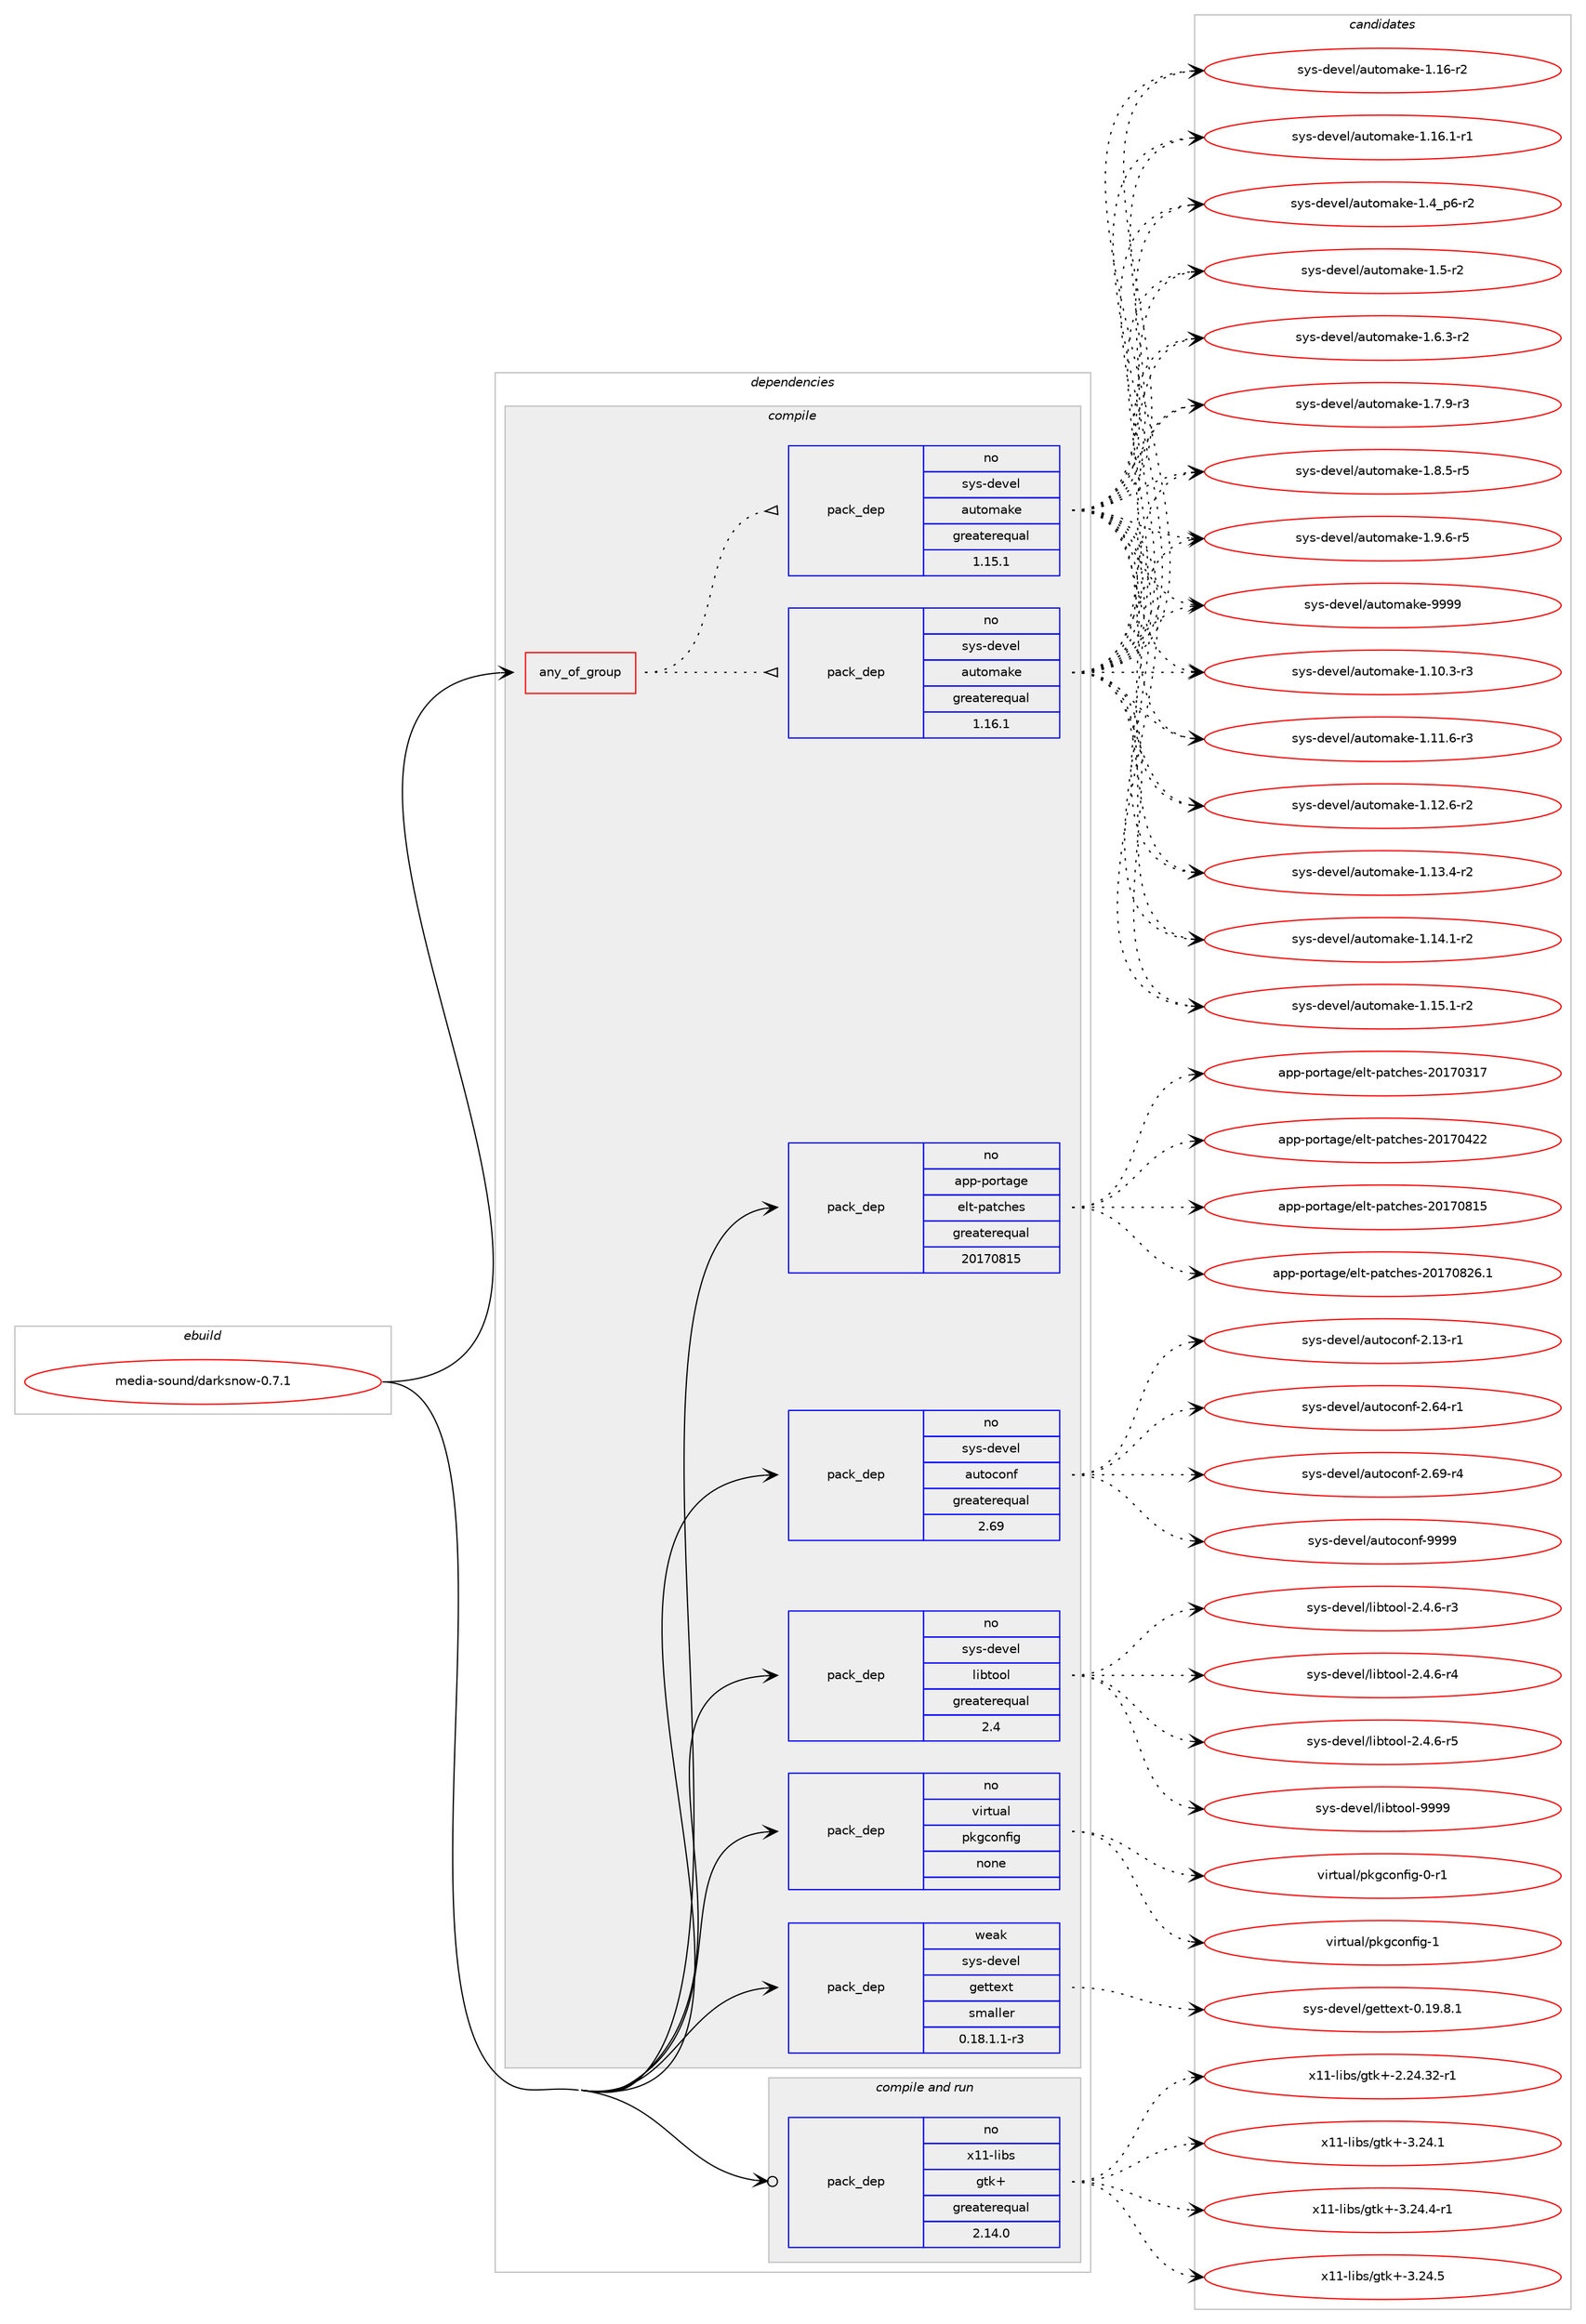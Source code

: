 digraph prolog {

# *************
# Graph options
# *************

newrank=true;
concentrate=true;
compound=true;
graph [rankdir=LR,fontname=Helvetica,fontsize=10,ranksep=1.5];#, ranksep=2.5, nodesep=0.2];
edge  [arrowhead=vee];
node  [fontname=Helvetica,fontsize=10];

# **********
# The ebuild
# **********

subgraph cluster_leftcol {
color=gray;
rank=same;
label=<<i>ebuild</i>>;
id [label="media-sound/darksnow-0.7.1", color=red, width=4, href="../media-sound/darksnow-0.7.1.svg"];
}

# ****************
# The dependencies
# ****************

subgraph cluster_midcol {
color=gray;
label=<<i>dependencies</i>>;
subgraph cluster_compile {
fillcolor="#eeeeee";
style=filled;
label=<<i>compile</i>>;
subgraph any25445 {
dependency1625389 [label=<<TABLE BORDER="0" CELLBORDER="1" CELLSPACING="0" CELLPADDING="4"><TR><TD CELLPADDING="10">any_of_group</TD></TR></TABLE>>, shape=none, color=red];subgraph pack1162101 {
dependency1625390 [label=<<TABLE BORDER="0" CELLBORDER="1" CELLSPACING="0" CELLPADDING="4" WIDTH="220"><TR><TD ROWSPAN="6" CELLPADDING="30">pack_dep</TD></TR><TR><TD WIDTH="110">no</TD></TR><TR><TD>sys-devel</TD></TR><TR><TD>automake</TD></TR><TR><TD>greaterequal</TD></TR><TR><TD>1.16.1</TD></TR></TABLE>>, shape=none, color=blue];
}
dependency1625389:e -> dependency1625390:w [weight=20,style="dotted",arrowhead="oinv"];
subgraph pack1162102 {
dependency1625391 [label=<<TABLE BORDER="0" CELLBORDER="1" CELLSPACING="0" CELLPADDING="4" WIDTH="220"><TR><TD ROWSPAN="6" CELLPADDING="30">pack_dep</TD></TR><TR><TD WIDTH="110">no</TD></TR><TR><TD>sys-devel</TD></TR><TR><TD>automake</TD></TR><TR><TD>greaterequal</TD></TR><TR><TD>1.15.1</TD></TR></TABLE>>, shape=none, color=blue];
}
dependency1625389:e -> dependency1625391:w [weight=20,style="dotted",arrowhead="oinv"];
}
id:e -> dependency1625389:w [weight=20,style="solid",arrowhead="vee"];
subgraph pack1162103 {
dependency1625392 [label=<<TABLE BORDER="0" CELLBORDER="1" CELLSPACING="0" CELLPADDING="4" WIDTH="220"><TR><TD ROWSPAN="6" CELLPADDING="30">pack_dep</TD></TR><TR><TD WIDTH="110">no</TD></TR><TR><TD>app-portage</TD></TR><TR><TD>elt-patches</TD></TR><TR><TD>greaterequal</TD></TR><TR><TD>20170815</TD></TR></TABLE>>, shape=none, color=blue];
}
id:e -> dependency1625392:w [weight=20,style="solid",arrowhead="vee"];
subgraph pack1162104 {
dependency1625393 [label=<<TABLE BORDER="0" CELLBORDER="1" CELLSPACING="0" CELLPADDING="4" WIDTH="220"><TR><TD ROWSPAN="6" CELLPADDING="30">pack_dep</TD></TR><TR><TD WIDTH="110">no</TD></TR><TR><TD>sys-devel</TD></TR><TR><TD>autoconf</TD></TR><TR><TD>greaterequal</TD></TR><TR><TD>2.69</TD></TR></TABLE>>, shape=none, color=blue];
}
id:e -> dependency1625393:w [weight=20,style="solid",arrowhead="vee"];
subgraph pack1162105 {
dependency1625394 [label=<<TABLE BORDER="0" CELLBORDER="1" CELLSPACING="0" CELLPADDING="4" WIDTH="220"><TR><TD ROWSPAN="6" CELLPADDING="30">pack_dep</TD></TR><TR><TD WIDTH="110">no</TD></TR><TR><TD>sys-devel</TD></TR><TR><TD>libtool</TD></TR><TR><TD>greaterequal</TD></TR><TR><TD>2.4</TD></TR></TABLE>>, shape=none, color=blue];
}
id:e -> dependency1625394:w [weight=20,style="solid",arrowhead="vee"];
subgraph pack1162106 {
dependency1625395 [label=<<TABLE BORDER="0" CELLBORDER="1" CELLSPACING="0" CELLPADDING="4" WIDTH="220"><TR><TD ROWSPAN="6" CELLPADDING="30">pack_dep</TD></TR><TR><TD WIDTH="110">no</TD></TR><TR><TD>virtual</TD></TR><TR><TD>pkgconfig</TD></TR><TR><TD>none</TD></TR><TR><TD></TD></TR></TABLE>>, shape=none, color=blue];
}
id:e -> dependency1625395:w [weight=20,style="solid",arrowhead="vee"];
subgraph pack1162107 {
dependency1625396 [label=<<TABLE BORDER="0" CELLBORDER="1" CELLSPACING="0" CELLPADDING="4" WIDTH="220"><TR><TD ROWSPAN="6" CELLPADDING="30">pack_dep</TD></TR><TR><TD WIDTH="110">weak</TD></TR><TR><TD>sys-devel</TD></TR><TR><TD>gettext</TD></TR><TR><TD>smaller</TD></TR><TR><TD>0.18.1.1-r3</TD></TR></TABLE>>, shape=none, color=blue];
}
id:e -> dependency1625396:w [weight=20,style="solid",arrowhead="vee"];
}
subgraph cluster_compileandrun {
fillcolor="#eeeeee";
style=filled;
label=<<i>compile and run</i>>;
subgraph pack1162108 {
dependency1625397 [label=<<TABLE BORDER="0" CELLBORDER="1" CELLSPACING="0" CELLPADDING="4" WIDTH="220"><TR><TD ROWSPAN="6" CELLPADDING="30">pack_dep</TD></TR><TR><TD WIDTH="110">no</TD></TR><TR><TD>x11-libs</TD></TR><TR><TD>gtk+</TD></TR><TR><TD>greaterequal</TD></TR><TR><TD>2.14.0</TD></TR></TABLE>>, shape=none, color=blue];
}
id:e -> dependency1625397:w [weight=20,style="solid",arrowhead="odotvee"];
}
subgraph cluster_run {
fillcolor="#eeeeee";
style=filled;
label=<<i>run</i>>;
}
}

# **************
# The candidates
# **************

subgraph cluster_choices {
rank=same;
color=gray;
label=<<i>candidates</i>>;

subgraph choice1162101 {
color=black;
nodesep=1;
choice11512111545100101118101108479711711611110997107101454946494846514511451 [label="sys-devel/automake-1.10.3-r3", color=red, width=4,href="../sys-devel/automake-1.10.3-r3.svg"];
choice11512111545100101118101108479711711611110997107101454946494946544511451 [label="sys-devel/automake-1.11.6-r3", color=red, width=4,href="../sys-devel/automake-1.11.6-r3.svg"];
choice11512111545100101118101108479711711611110997107101454946495046544511450 [label="sys-devel/automake-1.12.6-r2", color=red, width=4,href="../sys-devel/automake-1.12.6-r2.svg"];
choice11512111545100101118101108479711711611110997107101454946495146524511450 [label="sys-devel/automake-1.13.4-r2", color=red, width=4,href="../sys-devel/automake-1.13.4-r2.svg"];
choice11512111545100101118101108479711711611110997107101454946495246494511450 [label="sys-devel/automake-1.14.1-r2", color=red, width=4,href="../sys-devel/automake-1.14.1-r2.svg"];
choice11512111545100101118101108479711711611110997107101454946495346494511450 [label="sys-devel/automake-1.15.1-r2", color=red, width=4,href="../sys-devel/automake-1.15.1-r2.svg"];
choice1151211154510010111810110847971171161111099710710145494649544511450 [label="sys-devel/automake-1.16-r2", color=red, width=4,href="../sys-devel/automake-1.16-r2.svg"];
choice11512111545100101118101108479711711611110997107101454946495446494511449 [label="sys-devel/automake-1.16.1-r1", color=red, width=4,href="../sys-devel/automake-1.16.1-r1.svg"];
choice115121115451001011181011084797117116111109971071014549465295112544511450 [label="sys-devel/automake-1.4_p6-r2", color=red, width=4,href="../sys-devel/automake-1.4_p6-r2.svg"];
choice11512111545100101118101108479711711611110997107101454946534511450 [label="sys-devel/automake-1.5-r2", color=red, width=4,href="../sys-devel/automake-1.5-r2.svg"];
choice115121115451001011181011084797117116111109971071014549465446514511450 [label="sys-devel/automake-1.6.3-r2", color=red, width=4,href="../sys-devel/automake-1.6.3-r2.svg"];
choice115121115451001011181011084797117116111109971071014549465546574511451 [label="sys-devel/automake-1.7.9-r3", color=red, width=4,href="../sys-devel/automake-1.7.9-r3.svg"];
choice115121115451001011181011084797117116111109971071014549465646534511453 [label="sys-devel/automake-1.8.5-r5", color=red, width=4,href="../sys-devel/automake-1.8.5-r5.svg"];
choice115121115451001011181011084797117116111109971071014549465746544511453 [label="sys-devel/automake-1.9.6-r5", color=red, width=4,href="../sys-devel/automake-1.9.6-r5.svg"];
choice115121115451001011181011084797117116111109971071014557575757 [label="sys-devel/automake-9999", color=red, width=4,href="../sys-devel/automake-9999.svg"];
dependency1625390:e -> choice11512111545100101118101108479711711611110997107101454946494846514511451:w [style=dotted,weight="100"];
dependency1625390:e -> choice11512111545100101118101108479711711611110997107101454946494946544511451:w [style=dotted,weight="100"];
dependency1625390:e -> choice11512111545100101118101108479711711611110997107101454946495046544511450:w [style=dotted,weight="100"];
dependency1625390:e -> choice11512111545100101118101108479711711611110997107101454946495146524511450:w [style=dotted,weight="100"];
dependency1625390:e -> choice11512111545100101118101108479711711611110997107101454946495246494511450:w [style=dotted,weight="100"];
dependency1625390:e -> choice11512111545100101118101108479711711611110997107101454946495346494511450:w [style=dotted,weight="100"];
dependency1625390:e -> choice1151211154510010111810110847971171161111099710710145494649544511450:w [style=dotted,weight="100"];
dependency1625390:e -> choice11512111545100101118101108479711711611110997107101454946495446494511449:w [style=dotted,weight="100"];
dependency1625390:e -> choice115121115451001011181011084797117116111109971071014549465295112544511450:w [style=dotted,weight="100"];
dependency1625390:e -> choice11512111545100101118101108479711711611110997107101454946534511450:w [style=dotted,weight="100"];
dependency1625390:e -> choice115121115451001011181011084797117116111109971071014549465446514511450:w [style=dotted,weight="100"];
dependency1625390:e -> choice115121115451001011181011084797117116111109971071014549465546574511451:w [style=dotted,weight="100"];
dependency1625390:e -> choice115121115451001011181011084797117116111109971071014549465646534511453:w [style=dotted,weight="100"];
dependency1625390:e -> choice115121115451001011181011084797117116111109971071014549465746544511453:w [style=dotted,weight="100"];
dependency1625390:e -> choice115121115451001011181011084797117116111109971071014557575757:w [style=dotted,weight="100"];
}
subgraph choice1162102 {
color=black;
nodesep=1;
choice11512111545100101118101108479711711611110997107101454946494846514511451 [label="sys-devel/automake-1.10.3-r3", color=red, width=4,href="../sys-devel/automake-1.10.3-r3.svg"];
choice11512111545100101118101108479711711611110997107101454946494946544511451 [label="sys-devel/automake-1.11.6-r3", color=red, width=4,href="../sys-devel/automake-1.11.6-r3.svg"];
choice11512111545100101118101108479711711611110997107101454946495046544511450 [label="sys-devel/automake-1.12.6-r2", color=red, width=4,href="../sys-devel/automake-1.12.6-r2.svg"];
choice11512111545100101118101108479711711611110997107101454946495146524511450 [label="sys-devel/automake-1.13.4-r2", color=red, width=4,href="../sys-devel/automake-1.13.4-r2.svg"];
choice11512111545100101118101108479711711611110997107101454946495246494511450 [label="sys-devel/automake-1.14.1-r2", color=red, width=4,href="../sys-devel/automake-1.14.1-r2.svg"];
choice11512111545100101118101108479711711611110997107101454946495346494511450 [label="sys-devel/automake-1.15.1-r2", color=red, width=4,href="../sys-devel/automake-1.15.1-r2.svg"];
choice1151211154510010111810110847971171161111099710710145494649544511450 [label="sys-devel/automake-1.16-r2", color=red, width=4,href="../sys-devel/automake-1.16-r2.svg"];
choice11512111545100101118101108479711711611110997107101454946495446494511449 [label="sys-devel/automake-1.16.1-r1", color=red, width=4,href="../sys-devel/automake-1.16.1-r1.svg"];
choice115121115451001011181011084797117116111109971071014549465295112544511450 [label="sys-devel/automake-1.4_p6-r2", color=red, width=4,href="../sys-devel/automake-1.4_p6-r2.svg"];
choice11512111545100101118101108479711711611110997107101454946534511450 [label="sys-devel/automake-1.5-r2", color=red, width=4,href="../sys-devel/automake-1.5-r2.svg"];
choice115121115451001011181011084797117116111109971071014549465446514511450 [label="sys-devel/automake-1.6.3-r2", color=red, width=4,href="../sys-devel/automake-1.6.3-r2.svg"];
choice115121115451001011181011084797117116111109971071014549465546574511451 [label="sys-devel/automake-1.7.9-r3", color=red, width=4,href="../sys-devel/automake-1.7.9-r3.svg"];
choice115121115451001011181011084797117116111109971071014549465646534511453 [label="sys-devel/automake-1.8.5-r5", color=red, width=4,href="../sys-devel/automake-1.8.5-r5.svg"];
choice115121115451001011181011084797117116111109971071014549465746544511453 [label="sys-devel/automake-1.9.6-r5", color=red, width=4,href="../sys-devel/automake-1.9.6-r5.svg"];
choice115121115451001011181011084797117116111109971071014557575757 [label="sys-devel/automake-9999", color=red, width=4,href="../sys-devel/automake-9999.svg"];
dependency1625391:e -> choice11512111545100101118101108479711711611110997107101454946494846514511451:w [style=dotted,weight="100"];
dependency1625391:e -> choice11512111545100101118101108479711711611110997107101454946494946544511451:w [style=dotted,weight="100"];
dependency1625391:e -> choice11512111545100101118101108479711711611110997107101454946495046544511450:w [style=dotted,weight="100"];
dependency1625391:e -> choice11512111545100101118101108479711711611110997107101454946495146524511450:w [style=dotted,weight="100"];
dependency1625391:e -> choice11512111545100101118101108479711711611110997107101454946495246494511450:w [style=dotted,weight="100"];
dependency1625391:e -> choice11512111545100101118101108479711711611110997107101454946495346494511450:w [style=dotted,weight="100"];
dependency1625391:e -> choice1151211154510010111810110847971171161111099710710145494649544511450:w [style=dotted,weight="100"];
dependency1625391:e -> choice11512111545100101118101108479711711611110997107101454946495446494511449:w [style=dotted,weight="100"];
dependency1625391:e -> choice115121115451001011181011084797117116111109971071014549465295112544511450:w [style=dotted,weight="100"];
dependency1625391:e -> choice11512111545100101118101108479711711611110997107101454946534511450:w [style=dotted,weight="100"];
dependency1625391:e -> choice115121115451001011181011084797117116111109971071014549465446514511450:w [style=dotted,weight="100"];
dependency1625391:e -> choice115121115451001011181011084797117116111109971071014549465546574511451:w [style=dotted,weight="100"];
dependency1625391:e -> choice115121115451001011181011084797117116111109971071014549465646534511453:w [style=dotted,weight="100"];
dependency1625391:e -> choice115121115451001011181011084797117116111109971071014549465746544511453:w [style=dotted,weight="100"];
dependency1625391:e -> choice115121115451001011181011084797117116111109971071014557575757:w [style=dotted,weight="100"];
}
subgraph choice1162103 {
color=black;
nodesep=1;
choice97112112451121111141169710310147101108116451129711699104101115455048495548514955 [label="app-portage/elt-patches-20170317", color=red, width=4,href="../app-portage/elt-patches-20170317.svg"];
choice97112112451121111141169710310147101108116451129711699104101115455048495548525050 [label="app-portage/elt-patches-20170422", color=red, width=4,href="../app-portage/elt-patches-20170422.svg"];
choice97112112451121111141169710310147101108116451129711699104101115455048495548564953 [label="app-portage/elt-patches-20170815", color=red, width=4,href="../app-portage/elt-patches-20170815.svg"];
choice971121124511211111411697103101471011081164511297116991041011154550484955485650544649 [label="app-portage/elt-patches-20170826.1", color=red, width=4,href="../app-portage/elt-patches-20170826.1.svg"];
dependency1625392:e -> choice97112112451121111141169710310147101108116451129711699104101115455048495548514955:w [style=dotted,weight="100"];
dependency1625392:e -> choice97112112451121111141169710310147101108116451129711699104101115455048495548525050:w [style=dotted,weight="100"];
dependency1625392:e -> choice97112112451121111141169710310147101108116451129711699104101115455048495548564953:w [style=dotted,weight="100"];
dependency1625392:e -> choice971121124511211111411697103101471011081164511297116991041011154550484955485650544649:w [style=dotted,weight="100"];
}
subgraph choice1162104 {
color=black;
nodesep=1;
choice1151211154510010111810110847971171161119911111010245504649514511449 [label="sys-devel/autoconf-2.13-r1", color=red, width=4,href="../sys-devel/autoconf-2.13-r1.svg"];
choice1151211154510010111810110847971171161119911111010245504654524511449 [label="sys-devel/autoconf-2.64-r1", color=red, width=4,href="../sys-devel/autoconf-2.64-r1.svg"];
choice1151211154510010111810110847971171161119911111010245504654574511452 [label="sys-devel/autoconf-2.69-r4", color=red, width=4,href="../sys-devel/autoconf-2.69-r4.svg"];
choice115121115451001011181011084797117116111991111101024557575757 [label="sys-devel/autoconf-9999", color=red, width=4,href="../sys-devel/autoconf-9999.svg"];
dependency1625393:e -> choice1151211154510010111810110847971171161119911111010245504649514511449:w [style=dotted,weight="100"];
dependency1625393:e -> choice1151211154510010111810110847971171161119911111010245504654524511449:w [style=dotted,weight="100"];
dependency1625393:e -> choice1151211154510010111810110847971171161119911111010245504654574511452:w [style=dotted,weight="100"];
dependency1625393:e -> choice115121115451001011181011084797117116111991111101024557575757:w [style=dotted,weight="100"];
}
subgraph choice1162105 {
color=black;
nodesep=1;
choice1151211154510010111810110847108105981161111111084550465246544511451 [label="sys-devel/libtool-2.4.6-r3", color=red, width=4,href="../sys-devel/libtool-2.4.6-r3.svg"];
choice1151211154510010111810110847108105981161111111084550465246544511452 [label="sys-devel/libtool-2.4.6-r4", color=red, width=4,href="../sys-devel/libtool-2.4.6-r4.svg"];
choice1151211154510010111810110847108105981161111111084550465246544511453 [label="sys-devel/libtool-2.4.6-r5", color=red, width=4,href="../sys-devel/libtool-2.4.6-r5.svg"];
choice1151211154510010111810110847108105981161111111084557575757 [label="sys-devel/libtool-9999", color=red, width=4,href="../sys-devel/libtool-9999.svg"];
dependency1625394:e -> choice1151211154510010111810110847108105981161111111084550465246544511451:w [style=dotted,weight="100"];
dependency1625394:e -> choice1151211154510010111810110847108105981161111111084550465246544511452:w [style=dotted,weight="100"];
dependency1625394:e -> choice1151211154510010111810110847108105981161111111084550465246544511453:w [style=dotted,weight="100"];
dependency1625394:e -> choice1151211154510010111810110847108105981161111111084557575757:w [style=dotted,weight="100"];
}
subgraph choice1162106 {
color=black;
nodesep=1;
choice11810511411611797108471121071039911111010210510345484511449 [label="virtual/pkgconfig-0-r1", color=red, width=4,href="../virtual/pkgconfig-0-r1.svg"];
choice1181051141161179710847112107103991111101021051034549 [label="virtual/pkgconfig-1", color=red, width=4,href="../virtual/pkgconfig-1.svg"];
dependency1625395:e -> choice11810511411611797108471121071039911111010210510345484511449:w [style=dotted,weight="100"];
dependency1625395:e -> choice1181051141161179710847112107103991111101021051034549:w [style=dotted,weight="100"];
}
subgraph choice1162107 {
color=black;
nodesep=1;
choice1151211154510010111810110847103101116116101120116454846495746564649 [label="sys-devel/gettext-0.19.8.1", color=red, width=4,href="../sys-devel/gettext-0.19.8.1.svg"];
dependency1625396:e -> choice1151211154510010111810110847103101116116101120116454846495746564649:w [style=dotted,weight="100"];
}
subgraph choice1162108 {
color=black;
nodesep=1;
choice12049494510810598115471031161074345504650524651504511449 [label="x11-libs/gtk+-2.24.32-r1", color=red, width=4,href="../x11-libs/gtk+-2.24.32-r1.svg"];
choice12049494510810598115471031161074345514650524649 [label="x11-libs/gtk+-3.24.1", color=red, width=4,href="../x11-libs/gtk+-3.24.1.svg"];
choice120494945108105981154710311610743455146505246524511449 [label="x11-libs/gtk+-3.24.4-r1", color=red, width=4,href="../x11-libs/gtk+-3.24.4-r1.svg"];
choice12049494510810598115471031161074345514650524653 [label="x11-libs/gtk+-3.24.5", color=red, width=4,href="../x11-libs/gtk+-3.24.5.svg"];
dependency1625397:e -> choice12049494510810598115471031161074345504650524651504511449:w [style=dotted,weight="100"];
dependency1625397:e -> choice12049494510810598115471031161074345514650524649:w [style=dotted,weight="100"];
dependency1625397:e -> choice120494945108105981154710311610743455146505246524511449:w [style=dotted,weight="100"];
dependency1625397:e -> choice12049494510810598115471031161074345514650524653:w [style=dotted,weight="100"];
}
}

}
